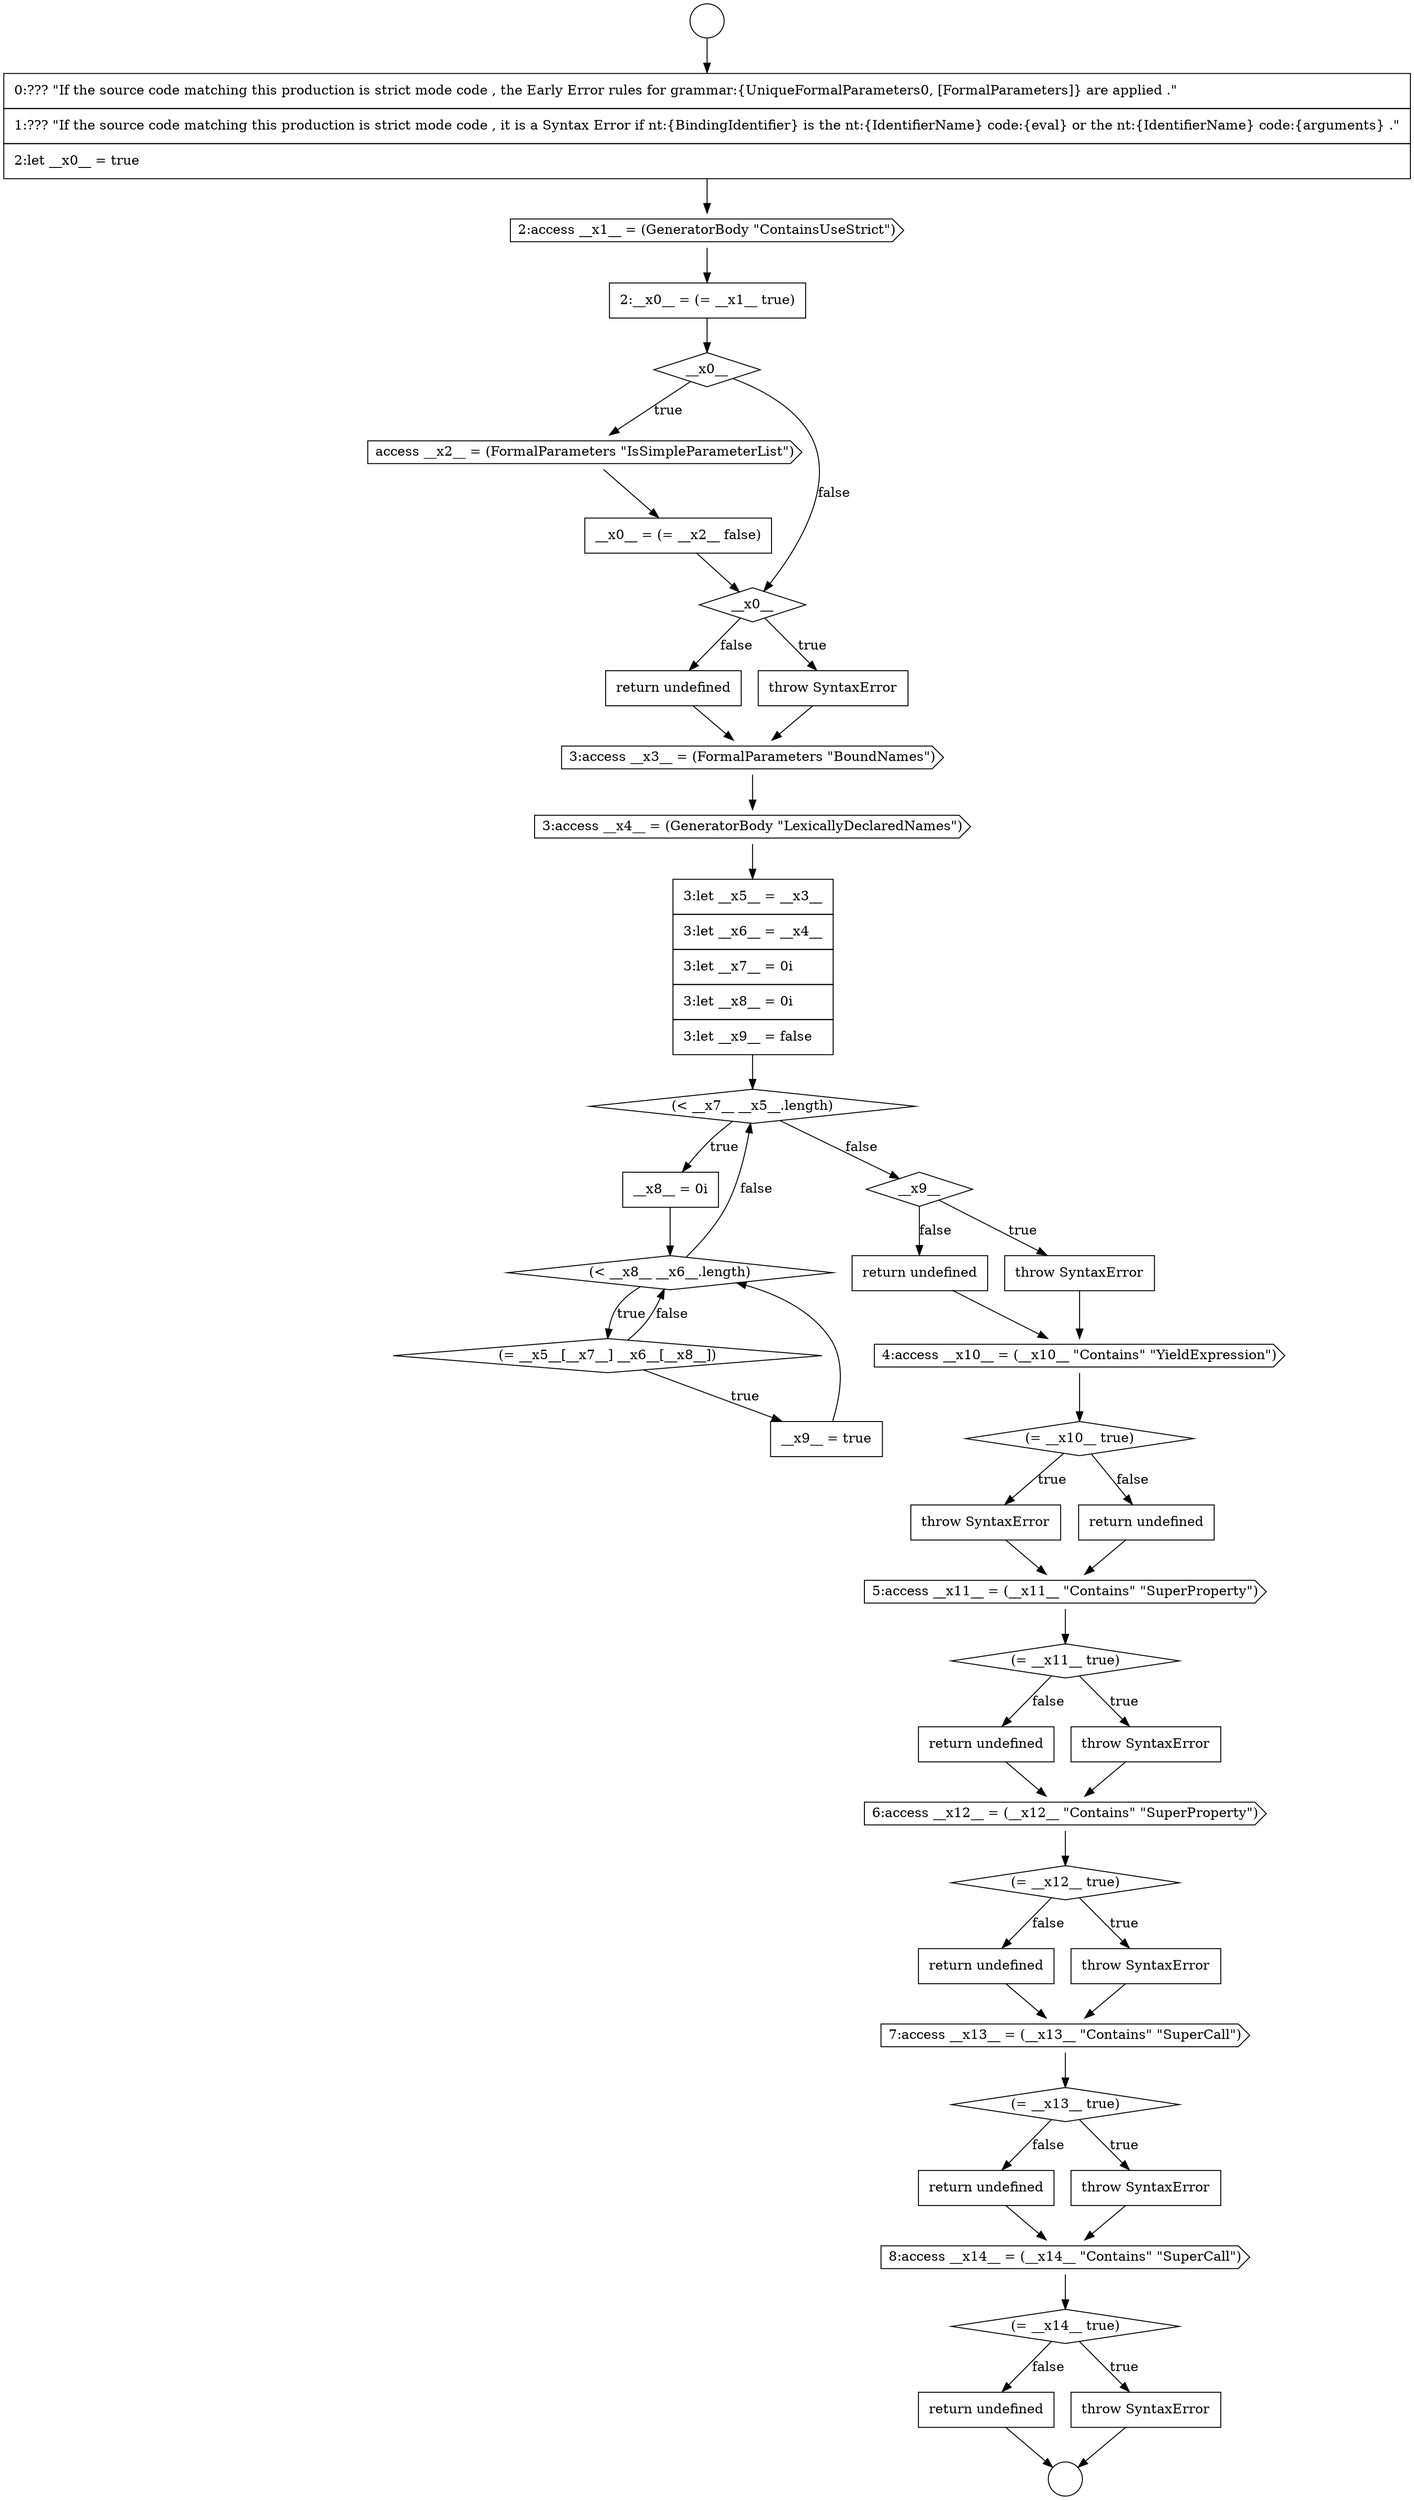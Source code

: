 digraph {
  node0 [shape=circle label=" " color="black" fillcolor="white" style=filled]
  node5 [shape=diamond, label=<<font color="black">__x0__</font>> color="black" fillcolor="white" style=filled]
  node10 [shape=none, margin=0, label=<<font color="black">
    <table border="0" cellborder="1" cellspacing="0" cellpadding="10">
      <tr><td align="left">return undefined</td></tr>
    </table>
  </font>> color="black" fillcolor="white" style=filled]
  node14 [shape=diamond, label=<<font color="black">(&lt; __x7__ __x5__.length)</font>> color="black" fillcolor="white" style=filled]
  node1 [shape=circle label=" " color="black" fillcolor="white" style=filled]
  node6 [shape=cds, label=<<font color="black">access __x2__ = (FormalParameters &quot;IsSimpleParameterList&quot;)</font>> color="black" fillcolor="white" style=filled]
  node9 [shape=none, margin=0, label=<<font color="black">
    <table border="0" cellborder="1" cellspacing="0" cellpadding="10">
      <tr><td align="left">throw SyntaxError</td></tr>
    </table>
  </font>> color="black" fillcolor="white" style=filled]
  node2 [shape=none, margin=0, label=<<font color="black">
    <table border="0" cellborder="1" cellspacing="0" cellpadding="10">
      <tr><td align="left">0:??? &quot;If the source code matching this production is strict mode code , the Early Error rules for grammar:{UniqueFormalParameters0, [FormalParameters]} are applied .&quot;</td></tr>
      <tr><td align="left">1:??? &quot;If the source code matching this production is strict mode code , it is a Syntax Error if nt:{BindingIdentifier} is the nt:{IdentifierName} code:{eval} or the nt:{IdentifierName} code:{arguments} .&quot;</td></tr>
      <tr><td align="left">2:let __x0__ = true</td></tr>
    </table>
  </font>> color="black" fillcolor="white" style=filled]
  node12 [shape=cds, label=<<font color="black">3:access __x4__ = (GeneratorBody &quot;LexicallyDeclaredNames&quot;)</font>> color="black" fillcolor="white" style=filled]
  node18 [shape=none, margin=0, label=<<font color="black">
    <table border="0" cellborder="1" cellspacing="0" cellpadding="10">
      <tr><td align="left">__x9__ = true</td></tr>
    </table>
  </font>> color="black" fillcolor="white" style=filled]
  node11 [shape=cds, label=<<font color="black">3:access __x3__ = (FormalParameters &quot;BoundNames&quot;)</font>> color="black" fillcolor="white" style=filled]
  node8 [shape=diamond, label=<<font color="black">__x0__</font>> color="black" fillcolor="white" style=filled]
  node4 [shape=none, margin=0, label=<<font color="black">
    <table border="0" cellborder="1" cellspacing="0" cellpadding="10">
      <tr><td align="left">2:__x0__ = (= __x1__ true)</td></tr>
    </table>
  </font>> color="black" fillcolor="white" style=filled]
  node15 [shape=none, margin=0, label=<<font color="black">
    <table border="0" cellborder="1" cellspacing="0" cellpadding="10">
      <tr><td align="left">__x8__ = 0i</td></tr>
    </table>
  </font>> color="black" fillcolor="white" style=filled]
  node24 [shape=none, margin=0, label=<<font color="black">
    <table border="0" cellborder="1" cellspacing="0" cellpadding="10">
      <tr><td align="left">throw SyntaxError</td></tr>
    </table>
  </font>> color="black" fillcolor="white" style=filled]
  node37 [shape=none, margin=0, label=<<font color="black">
    <table border="0" cellborder="1" cellspacing="0" cellpadding="10">
      <tr><td align="left">return undefined</td></tr>
    </table>
  </font>> color="black" fillcolor="white" style=filled]
  node25 [shape=none, margin=0, label=<<font color="black">
    <table border="0" cellborder="1" cellspacing="0" cellpadding="10">
      <tr><td align="left">return undefined</td></tr>
    </table>
  </font>> color="black" fillcolor="white" style=filled]
  node20 [shape=none, margin=0, label=<<font color="black">
    <table border="0" cellborder="1" cellspacing="0" cellpadding="10">
      <tr><td align="left">throw SyntaxError</td></tr>
    </table>
  </font>> color="black" fillcolor="white" style=filled]
  node29 [shape=none, margin=0, label=<<font color="black">
    <table border="0" cellborder="1" cellspacing="0" cellpadding="10">
      <tr><td align="left">return undefined</td></tr>
    </table>
  </font>> color="black" fillcolor="white" style=filled]
  node21 [shape=none, margin=0, label=<<font color="black">
    <table border="0" cellborder="1" cellspacing="0" cellpadding="10">
      <tr><td align="left">return undefined</td></tr>
    </table>
  </font>> color="black" fillcolor="white" style=filled]
  node33 [shape=none, margin=0, label=<<font color="black">
    <table border="0" cellborder="1" cellspacing="0" cellpadding="10">
      <tr><td align="left">return undefined</td></tr>
    </table>
  </font>> color="black" fillcolor="white" style=filled]
  node28 [shape=none, margin=0, label=<<font color="black">
    <table border="0" cellborder="1" cellspacing="0" cellpadding="10">
      <tr><td align="left">throw SyntaxError</td></tr>
    </table>
  </font>> color="black" fillcolor="white" style=filled]
  node38 [shape=cds, label=<<font color="black">8:access __x14__ = (__x14__ &quot;Contains&quot; &quot;SuperCall&quot;)</font>> color="black" fillcolor="white" style=filled]
  node13 [shape=none, margin=0, label=<<font color="black">
    <table border="0" cellborder="1" cellspacing="0" cellpadding="10">
      <tr><td align="left">3:let __x5__ = __x3__</td></tr>
      <tr><td align="left">3:let __x6__ = __x4__</td></tr>
      <tr><td align="left">3:let __x7__ = 0i</td></tr>
      <tr><td align="left">3:let __x8__ = 0i</td></tr>
      <tr><td align="left">3:let __x9__ = false</td></tr>
    </table>
  </font>> color="black" fillcolor="white" style=filled]
  node41 [shape=none, margin=0, label=<<font color="black">
    <table border="0" cellborder="1" cellspacing="0" cellpadding="10">
      <tr><td align="left">return undefined</td></tr>
    </table>
  </font>> color="black" fillcolor="white" style=filled]
  node17 [shape=diamond, label=<<font color="black">(= __x5__[__x7__] __x6__[__x8__])</font>> color="black" fillcolor="white" style=filled]
  node32 [shape=none, margin=0, label=<<font color="black">
    <table border="0" cellborder="1" cellspacing="0" cellpadding="10">
      <tr><td align="left">throw SyntaxError</td></tr>
    </table>
  </font>> color="black" fillcolor="white" style=filled]
  node34 [shape=cds, label=<<font color="black">7:access __x13__ = (__x13__ &quot;Contains&quot; &quot;SuperCall&quot;)</font>> color="black" fillcolor="white" style=filled]
  node22 [shape=cds, label=<<font color="black">4:access __x10__ = (__x10__ &quot;Contains&quot; &quot;YieldExpression&quot;)</font>> color="black" fillcolor="white" style=filled]
  node27 [shape=diamond, label=<<font color="black">(= __x11__ true)</font>> color="black" fillcolor="white" style=filled]
  node7 [shape=none, margin=0, label=<<font color="black">
    <table border="0" cellborder="1" cellspacing="0" cellpadding="10">
      <tr><td align="left">__x0__ = (= __x2__ false)</td></tr>
    </table>
  </font>> color="black" fillcolor="white" style=filled]
  node39 [shape=diamond, label=<<font color="black">(= __x14__ true)</font>> color="black" fillcolor="white" style=filled]
  node3 [shape=cds, label=<<font color="black">2:access __x1__ = (GeneratorBody &quot;ContainsUseStrict&quot;)</font>> color="black" fillcolor="white" style=filled]
  node35 [shape=diamond, label=<<font color="black">(= __x13__ true)</font>> color="black" fillcolor="white" style=filled]
  node16 [shape=diamond, label=<<font color="black">(&lt; __x8__ __x6__.length)</font>> color="black" fillcolor="white" style=filled]
  node31 [shape=diamond, label=<<font color="black">(= __x12__ true)</font>> color="black" fillcolor="white" style=filled]
  node40 [shape=none, margin=0, label=<<font color="black">
    <table border="0" cellborder="1" cellspacing="0" cellpadding="10">
      <tr><td align="left">throw SyntaxError</td></tr>
    </table>
  </font>> color="black" fillcolor="white" style=filled]
  node26 [shape=cds, label=<<font color="black">5:access __x11__ = (__x11__ &quot;Contains&quot; &quot;SuperProperty&quot;)</font>> color="black" fillcolor="white" style=filled]
  node23 [shape=diamond, label=<<font color="black">(= __x10__ true)</font>> color="black" fillcolor="white" style=filled]
  node36 [shape=none, margin=0, label=<<font color="black">
    <table border="0" cellborder="1" cellspacing="0" cellpadding="10">
      <tr><td align="left">throw SyntaxError</td></tr>
    </table>
  </font>> color="black" fillcolor="white" style=filled]
  node30 [shape=cds, label=<<font color="black">6:access __x12__ = (__x12__ &quot;Contains&quot; &quot;SuperProperty&quot;)</font>> color="black" fillcolor="white" style=filled]
  node19 [shape=diamond, label=<<font color="black">__x9__</font>> color="black" fillcolor="white" style=filled]
  node3 -> node4 [ color="black"]
  node29 -> node30 [ color="black"]
  node11 -> node12 [ color="black"]
  node35 -> node36 [label=<<font color="black">true</font>> color="black"]
  node35 -> node37 [label=<<font color="black">false</font>> color="black"]
  node13 -> node14 [ color="black"]
  node32 -> node34 [ color="black"]
  node30 -> node31 [ color="black"]
  node40 -> node1 [ color="black"]
  node10 -> node11 [ color="black"]
  node4 -> node5 [ color="black"]
  node21 -> node22 [ color="black"]
  node24 -> node26 [ color="black"]
  node23 -> node24 [label=<<font color="black">true</font>> color="black"]
  node23 -> node25 [label=<<font color="black">false</font>> color="black"]
  node33 -> node34 [ color="black"]
  node7 -> node8 [ color="black"]
  node34 -> node35 [ color="black"]
  node18 -> node16 [ color="black"]
  node16 -> node17 [label=<<font color="black">true</font>> color="black"]
  node16 -> node14 [label=<<font color="black">false</font>> color="black"]
  node2 -> node3 [ color="black"]
  node28 -> node30 [ color="black"]
  node15 -> node16 [ color="black"]
  node36 -> node38 [ color="black"]
  node12 -> node13 [ color="black"]
  node0 -> node2 [ color="black"]
  node19 -> node20 [label=<<font color="black">true</font>> color="black"]
  node19 -> node21 [label=<<font color="black">false</font>> color="black"]
  node22 -> node23 [ color="black"]
  node6 -> node7 [ color="black"]
  node37 -> node38 [ color="black"]
  node20 -> node22 [ color="black"]
  node14 -> node15 [label=<<font color="black">true</font>> color="black"]
  node14 -> node19 [label=<<font color="black">false</font>> color="black"]
  node26 -> node27 [ color="black"]
  node27 -> node28 [label=<<font color="black">true</font>> color="black"]
  node27 -> node29 [label=<<font color="black">false</font>> color="black"]
  node41 -> node1 [ color="black"]
  node25 -> node26 [ color="black"]
  node31 -> node32 [label=<<font color="black">true</font>> color="black"]
  node31 -> node33 [label=<<font color="black">false</font>> color="black"]
  node5 -> node6 [label=<<font color="black">true</font>> color="black"]
  node5 -> node8 [label=<<font color="black">false</font>> color="black"]
  node17 -> node18 [label=<<font color="black">true</font>> color="black"]
  node17 -> node16 [label=<<font color="black">false</font>> color="black"]
  node9 -> node11 [ color="black"]
  node8 -> node9 [label=<<font color="black">true</font>> color="black"]
  node8 -> node10 [label=<<font color="black">false</font>> color="black"]
  node38 -> node39 [ color="black"]
  node39 -> node40 [label=<<font color="black">true</font>> color="black"]
  node39 -> node41 [label=<<font color="black">false</font>> color="black"]
}
